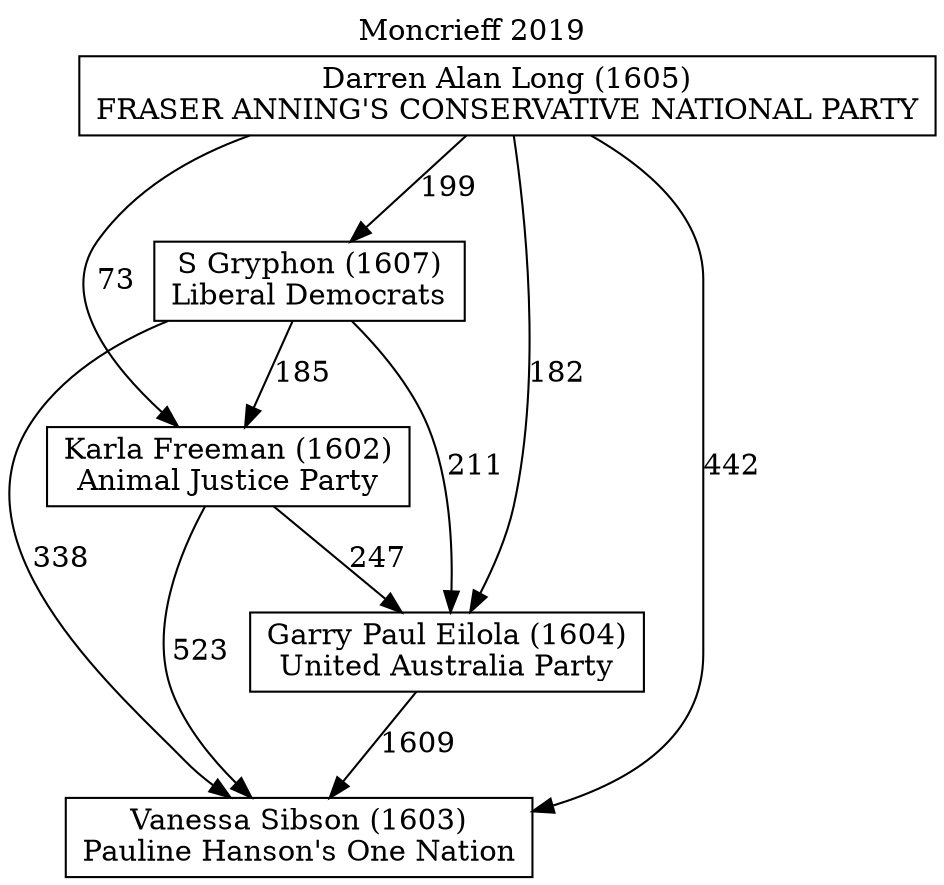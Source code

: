 // House preference flow
digraph "Vanessa Sibson (1603)_Moncrieff_2019" {
	graph [label="Moncrieff 2019" labelloc=t mclimit=10]
	node [shape=box]
	"Vanessa Sibson (1603)" [label="Vanessa Sibson (1603)
Pauline Hanson's One Nation"]
	"Garry Paul Eilola (1604)" [label="Garry Paul Eilola (1604)
United Australia Party"]
	"Karla Freeman (1602)" [label="Karla Freeman (1602)
Animal Justice Party"]
	"S Gryphon (1607)" [label="S Gryphon (1607)
Liberal Democrats"]
	"Darren Alan Long (1605)" [label="Darren Alan Long (1605)
FRASER ANNING'S CONSERVATIVE NATIONAL PARTY"]
	"Garry Paul Eilola (1604)" -> "Vanessa Sibson (1603)" [label=1609]
	"Karla Freeman (1602)" -> "Garry Paul Eilola (1604)" [label=247]
	"S Gryphon (1607)" -> "Karla Freeman (1602)" [label=185]
	"Darren Alan Long (1605)" -> "S Gryphon (1607)" [label=199]
	"Karla Freeman (1602)" -> "Vanessa Sibson (1603)" [label=523]
	"S Gryphon (1607)" -> "Vanessa Sibson (1603)" [label=338]
	"Darren Alan Long (1605)" -> "Vanessa Sibson (1603)" [label=442]
	"Darren Alan Long (1605)" -> "Karla Freeman (1602)" [label=73]
	"S Gryphon (1607)" -> "Garry Paul Eilola (1604)" [label=211]
	"Darren Alan Long (1605)" -> "Garry Paul Eilola (1604)" [label=182]
}
